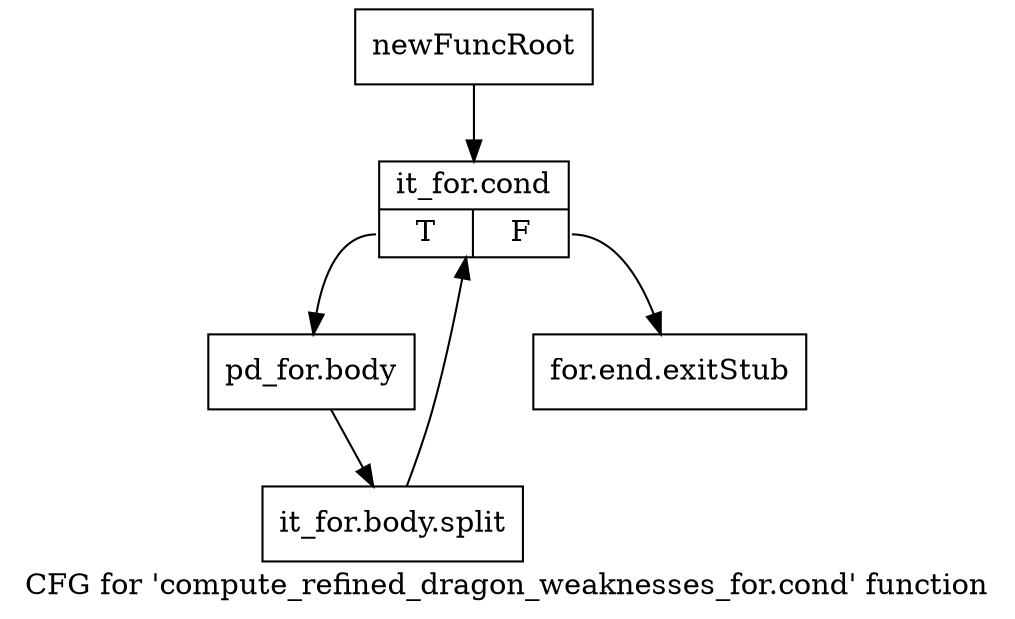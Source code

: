 digraph "CFG for 'compute_refined_dragon_weaknesses_for.cond' function" {
	label="CFG for 'compute_refined_dragon_weaknesses_for.cond' function";

	Node0x3f26500 [shape=record,label="{newFuncRoot}"];
	Node0x3f26500 -> Node0x3f265a0;
	Node0x3f26550 [shape=record,label="{for.end.exitStub}"];
	Node0x3f265a0 [shape=record,label="{it_for.cond|{<s0>T|<s1>F}}"];
	Node0x3f265a0:s0 -> Node0x3f265f0;
	Node0x3f265a0:s1 -> Node0x3f26550;
	Node0x3f265f0 [shape=record,label="{pd_for.body}"];
	Node0x3f265f0 -> Node0x4f808e0;
	Node0x4f808e0 [shape=record,label="{it_for.body.split}"];
	Node0x4f808e0 -> Node0x3f265a0;
}
